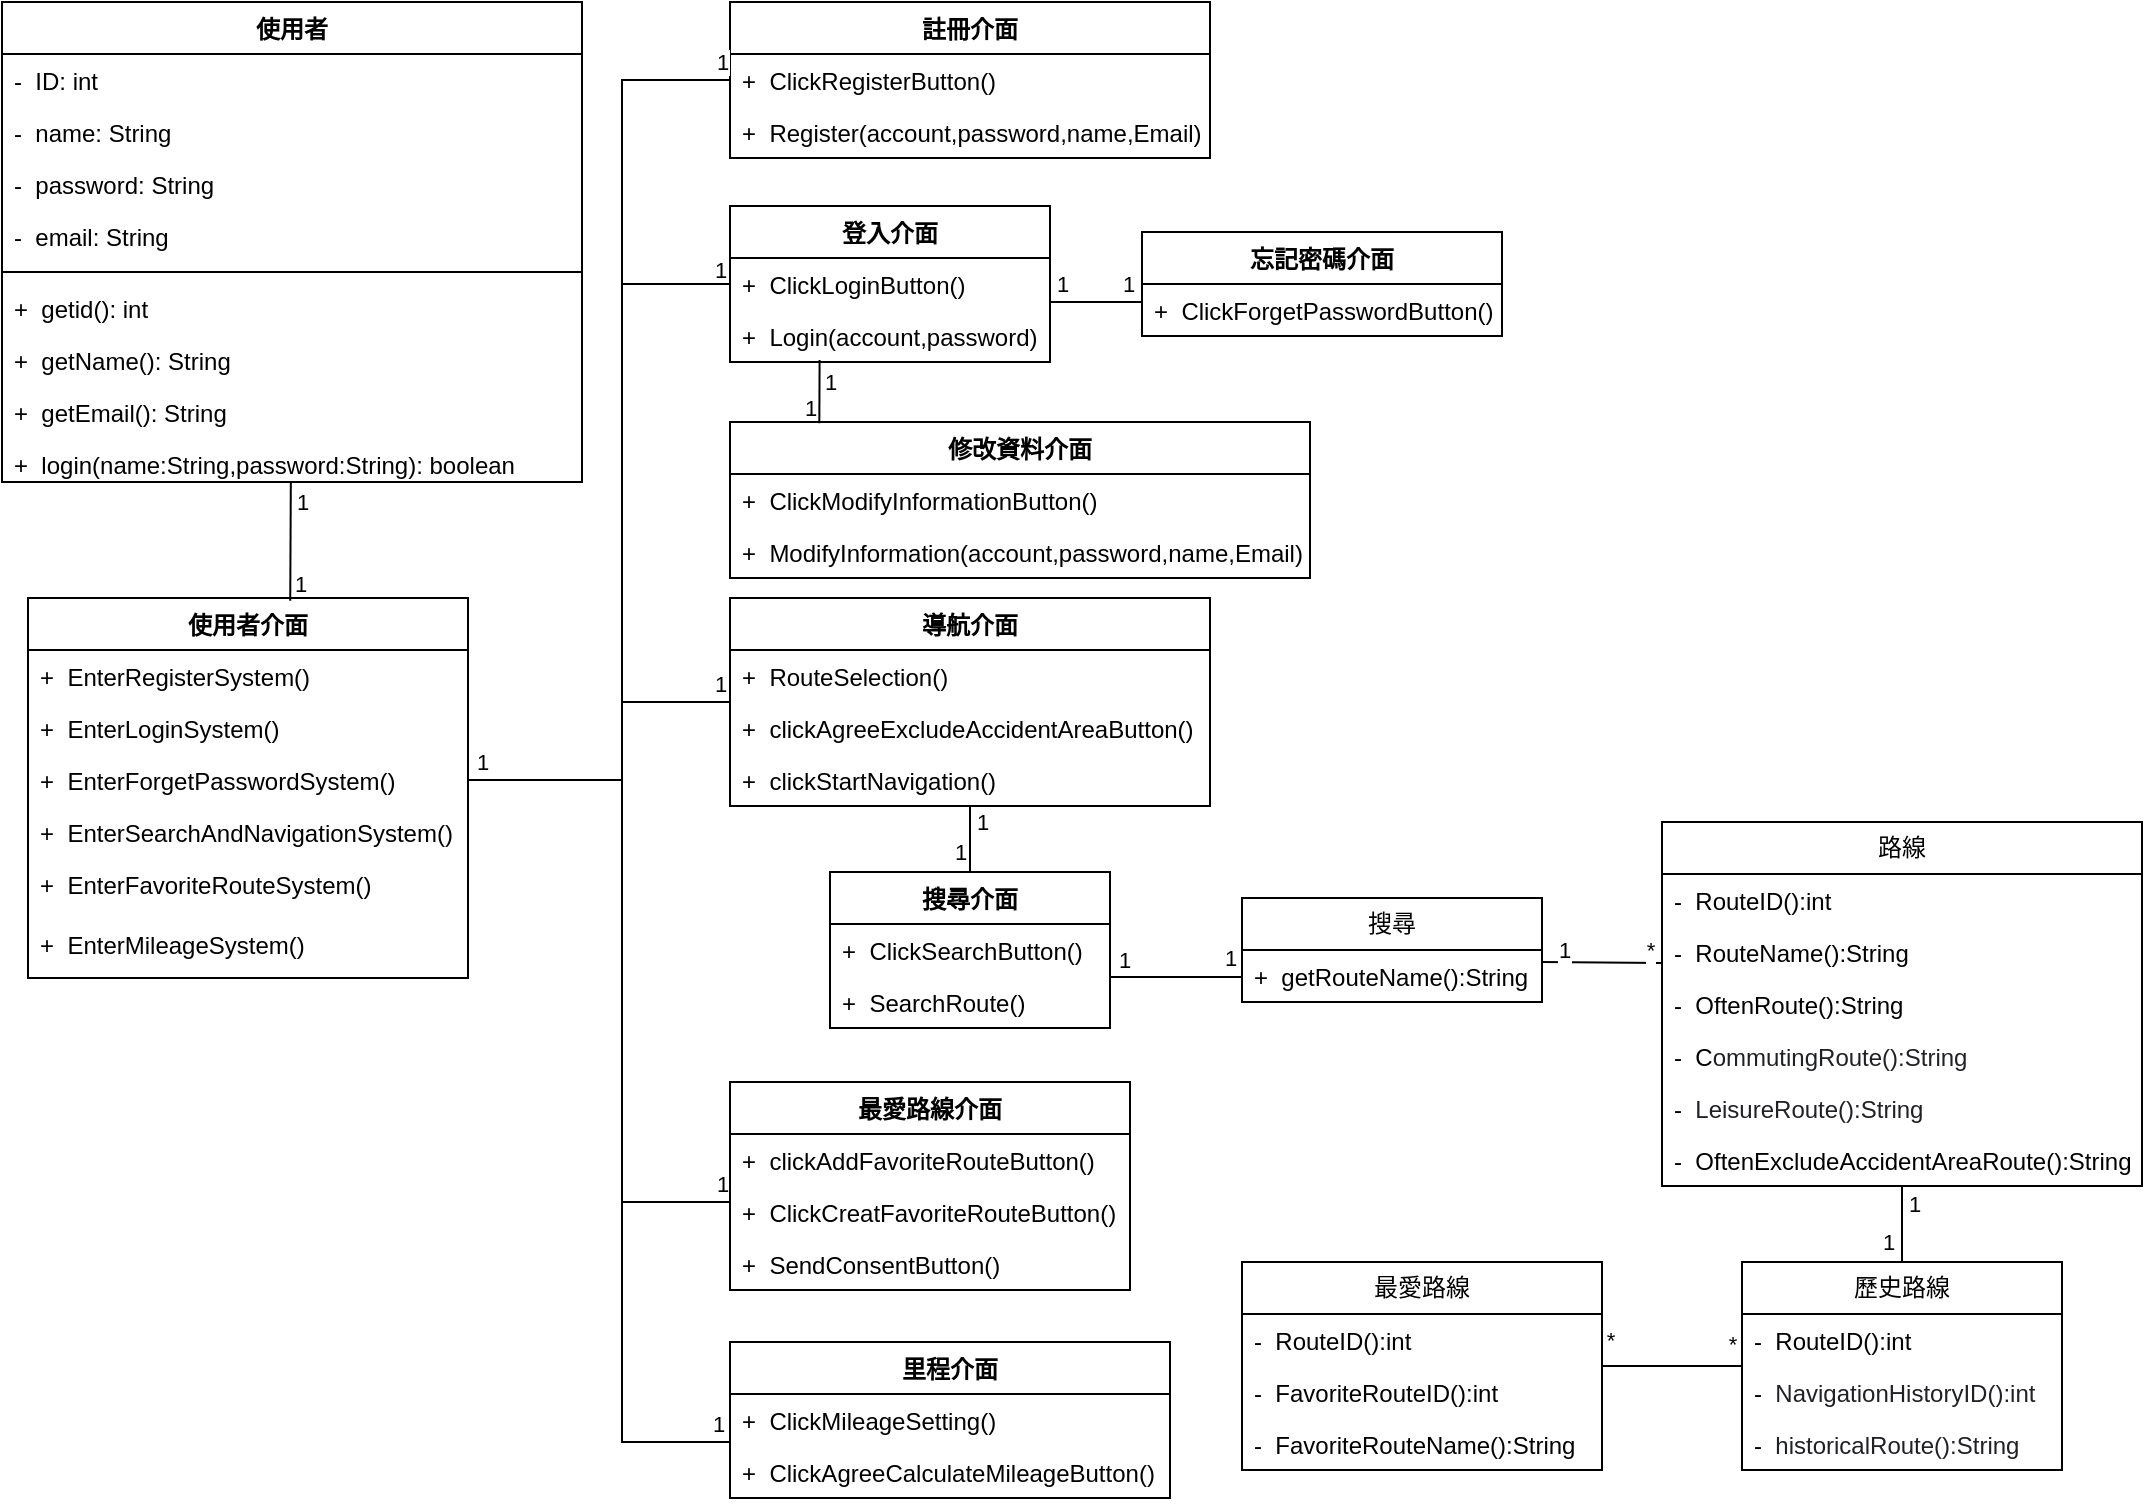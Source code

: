 <mxfile version="22.0.3" type="device">
  <diagram name="第1頁" id="afbnIpFnpkoBPhDdIonz">
    <mxGraphModel dx="910" dy="534" grid="1" gridSize="10" guides="1" tooltips="1" connect="1" arrows="1" fold="1" page="1" pageScale="1" pageWidth="827" pageHeight="1169" math="0" shadow="0">
      <root>
        <mxCell id="0" />
        <mxCell id="1" parent="0" />
        <mxCell id="Am_2OvD1sLbjYcfCMmoj-73" value="使用者" style="swimlane;fontStyle=1;align=center;verticalAlign=top;childLayout=stackLayout;horizontal=1;startSize=26;horizontalStack=0;resizeParent=1;resizeParentMax=0;resizeLast=0;collapsible=1;marginBottom=0;whiteSpace=wrap;html=1;" vertex="1" parent="1">
          <mxGeometry x="90" y="150" width="290" height="240" as="geometry" />
        </mxCell>
        <mxCell id="Am_2OvD1sLbjYcfCMmoj-74" value="-&amp;nbsp; ID: int&lt;div&gt;&lt;br&gt;&lt;/div&gt;" style="text;strokeColor=none;fillColor=none;align=left;verticalAlign=top;spacingLeft=4;spacingRight=4;overflow=hidden;rotatable=0;points=[[0,0.5],[1,0.5]];portConstraint=eastwest;whiteSpace=wrap;html=1;" vertex="1" parent="Am_2OvD1sLbjYcfCMmoj-73">
          <mxGeometry y="26" width="290" height="26" as="geometry" />
        </mxCell>
        <mxCell id="Am_2OvD1sLbjYcfCMmoj-75" value="-&amp;nbsp; name: String" style="text;strokeColor=none;fillColor=none;align=left;verticalAlign=top;spacingLeft=4;spacingRight=4;overflow=hidden;rotatable=0;points=[[0,0.5],[1,0.5]];portConstraint=eastwest;whiteSpace=wrap;html=1;" vertex="1" parent="Am_2OvD1sLbjYcfCMmoj-73">
          <mxGeometry y="52" width="290" height="26" as="geometry" />
        </mxCell>
        <mxCell id="Am_2OvD1sLbjYcfCMmoj-76" value="-&amp;nbsp; password: String" style="text;strokeColor=none;fillColor=none;align=left;verticalAlign=top;spacingLeft=4;spacingRight=4;overflow=hidden;rotatable=0;points=[[0,0.5],[1,0.5]];portConstraint=eastwest;whiteSpace=wrap;html=1;" vertex="1" parent="Am_2OvD1sLbjYcfCMmoj-73">
          <mxGeometry y="78" width="290" height="26" as="geometry" />
        </mxCell>
        <mxCell id="Am_2OvD1sLbjYcfCMmoj-77" value="-&amp;nbsp; email: String" style="text;strokeColor=none;fillColor=none;align=left;verticalAlign=top;spacingLeft=4;spacingRight=4;overflow=hidden;rotatable=0;points=[[0,0.5],[1,0.5]];portConstraint=eastwest;whiteSpace=wrap;html=1;" vertex="1" parent="Am_2OvD1sLbjYcfCMmoj-73">
          <mxGeometry y="104" width="290" height="26" as="geometry" />
        </mxCell>
        <mxCell id="Am_2OvD1sLbjYcfCMmoj-78" value="" style="line;strokeWidth=1;fillColor=none;align=left;verticalAlign=middle;spacingTop=-1;spacingLeft=3;spacingRight=3;rotatable=0;labelPosition=right;points=[];portConstraint=eastwest;strokeColor=inherit;" vertex="1" parent="Am_2OvD1sLbjYcfCMmoj-73">
          <mxGeometry y="130" width="290" height="10" as="geometry" />
        </mxCell>
        <mxCell id="Am_2OvD1sLbjYcfCMmoj-79" value="+&amp;nbsp; getid(): int" style="text;strokeColor=none;fillColor=none;align=left;verticalAlign=top;spacingLeft=4;spacingRight=4;overflow=hidden;rotatable=0;points=[[0,0.5],[1,0.5]];portConstraint=eastwest;whiteSpace=wrap;html=1;" vertex="1" parent="Am_2OvD1sLbjYcfCMmoj-73">
          <mxGeometry y="140" width="290" height="26" as="geometry" />
        </mxCell>
        <mxCell id="Am_2OvD1sLbjYcfCMmoj-80" value="+&amp;nbsp; getName(): String" style="text;strokeColor=none;fillColor=none;align=left;verticalAlign=top;spacingLeft=4;spacingRight=4;overflow=hidden;rotatable=0;points=[[0,0.5],[1,0.5]];portConstraint=eastwest;whiteSpace=wrap;html=1;" vertex="1" parent="Am_2OvD1sLbjYcfCMmoj-73">
          <mxGeometry y="166" width="290" height="26" as="geometry" />
        </mxCell>
        <mxCell id="Am_2OvD1sLbjYcfCMmoj-81" value="+&amp;nbsp; getEmail(): String" style="text;strokeColor=none;fillColor=none;align=left;verticalAlign=top;spacingLeft=4;spacingRight=4;overflow=hidden;rotatable=0;points=[[0,0.5],[1,0.5]];portConstraint=eastwest;whiteSpace=wrap;html=1;" vertex="1" parent="Am_2OvD1sLbjYcfCMmoj-73">
          <mxGeometry y="192" width="290" height="26" as="geometry" />
        </mxCell>
        <mxCell id="Am_2OvD1sLbjYcfCMmoj-82" value="+&amp;nbsp; login(name:String,password:String): boolean" style="text;strokeColor=none;fillColor=none;align=left;verticalAlign=top;spacingLeft=4;spacingRight=4;overflow=hidden;rotatable=0;points=[[0,0.5],[1,0.5]];portConstraint=eastwest;whiteSpace=wrap;html=1;" vertex="1" parent="Am_2OvD1sLbjYcfCMmoj-73">
          <mxGeometry y="218" width="290" height="22" as="geometry" />
        </mxCell>
        <mxCell id="Am_2OvD1sLbjYcfCMmoj-83" value="使用者介面" style="swimlane;fontStyle=1;align=center;verticalAlign=top;childLayout=stackLayout;horizontal=1;startSize=26;horizontalStack=0;resizeParent=1;resizeParentMax=0;resizeLast=0;collapsible=1;marginBottom=0;whiteSpace=wrap;html=1;" vertex="1" parent="1">
          <mxGeometry x="103" y="448" width="220" height="190" as="geometry" />
        </mxCell>
        <mxCell id="Am_2OvD1sLbjYcfCMmoj-84" value="+&amp;nbsp;&amp;nbsp;&lt;span style=&quot;color: rgba(0, 0, 0, 0); font-family: monospace; font-size: 0px; text-wrap: nowrap;&quot;&gt;%3CmxGraphModel%3E%3Croot%3E%3CmxCell%20id%3D%220%22%2F%3E%3CmxCell%20id%3D%221%22%20parent%3D%220%22%2F%3E%3CmxCell%20id%3D%222%22%20value%3D%22%E4%BD%BF%E7%94%A8%E8%80%85%22%20style%3D%22swimlane%3BfontStyle%3D1%3Balign%3Dcenter%3BverticalAlign%3Dtop%3BchildLayout%3DstackLayout%3Bhorizontal%3D1%3BstartSize%3D26%3BhorizontalStack%3D0%3BresizeParent%3D1%3BresizeParentMax%3D0%3BresizeLast%3D0%3Bcollapsible%3D1%3BmarginBottom%3D0%3BwhiteSpace%3Dwrap%3Bhtml%3D1%3B%22%20vertex%3D%221%22%20parent%3D%221%22%3E%3CmxGeometry%20x%3D%2290%22%20y%3D%22150%22%20width%3D%22290%22%20height%3D%22240%22%20as%3D%22geometry%22%2F%3E%3C%2FmxCell%3E%3CmxCell%20id%3D%223%22%20value%3D%22-%26amp%3Bnbsp%3B%20ID%3A%20int%26lt%3Bdiv%26gt%3B%26lt%3Bbr%26gt%3B%26lt%3B%2Fdiv%26gt%3B%22%20style%3D%22text%3BstrokeColor%3Dnone%3BfillColor%3Dnone%3Balign%3Dleft%3BverticalAlign%3Dtop%3BspacingLeft%3D4%3BspacingRight%3D4%3Boverflow%3Dhidden%3Brotatable%3D0%3Bpoints%3D%5B%5B0%2C0.5%5D%2C%5B1%2C0.5%5D%5D%3BportConstraint%3Deastwest%3BwhiteSpace%3Dwrap%3Bhtml%3D1%3B%22%20vertex%3D%221%22%20parent%3D%222%22%3E%3CmxGeometry%20y%3D%2226%22%20width%3D%22290%22%20height%3D%2226%22%20as%3D%22geometry%22%2F%3E%3C%2FmxCell%3E%3CmxCell%20id%3D%224%22%20value%3D%22-%26amp%3Bnbsp%3B%20name%3A%20String%22%20style%3D%22text%3BstrokeColor%3Dnone%3BfillColor%3Dnone%3Balign%3Dleft%3BverticalAlign%3Dtop%3BspacingLeft%3D4%3BspacingRight%3D4%3Boverflow%3Dhidden%3Brotatable%3D0%3Bpoints%3D%5B%5B0%2C0.5%5D%2C%5B1%2C0.5%5D%5D%3BportConstraint%3Deastwest%3BwhiteSpace%3Dwrap%3Bhtml%3D1%3B%22%20vertex%3D%221%22%20parent%3D%222%22%3E%3CmxGeometry%20y%3D%2252%22%20width%3D%22290%22%20height%3D%2226%22%20as%3D%22geometry%22%2F%3E%3C%2FmxCell%3E%3CmxCell%20id%3D%225%22%20value%3D%22-%26amp%3Bnbsp%3B%20password%3A%20String%22%20style%3D%22text%3BstrokeColor%3Dnone%3BfillColor%3Dnone%3Balign%3Dleft%3BverticalAlign%3Dtop%3BspacingLeft%3D4%3BspacingRight%3D4%3Boverflow%3Dhidden%3Brotatable%3D0%3Bpoints%3D%5B%5B0%2C0.5%5D%2C%5B1%2C0.5%5D%5D%3BportConstraint%3Deastwest%3BwhiteSpace%3Dwrap%3Bhtml%3D1%3B%22%20vertex%3D%221%22%20parent%3D%222%22%3E%3CmxGeometry%20y%3D%2278%22%20width%3D%22290%22%20height%3D%2226%22%20as%3D%22geometry%22%2F%3E%3C%2FmxCell%3E%3CmxCell%20id%3D%226%22%20value%3D%22-%26amp%3Bnbsp%3B%20email%3A%20String%22%20style%3D%22text%3BstrokeColor%3Dnone%3BfillColor%3Dnone%3Balign%3Dleft%3BverticalAlign%3Dtop%3BspacingLeft%3D4%3BspacingRight%3D4%3Boverflow%3Dhidden%3Brotatable%3D0%3Bpoints%3D%5B%5B0%2C0.5%5D%2C%5B1%2C0.5%5D%5D%3BportConstraint%3Deastwest%3BwhiteSpace%3Dwrap%3Bhtml%3D1%3B%22%20vertex%3D%221%22%20parent%3D%222%22%3E%3CmxGeometry%20y%3D%22104%22%20width%3D%22290%22%20height%3D%2226%22%20as%3D%22geometry%22%2F%3E%3C%2FmxCell%3E%3CmxCell%20id%3D%227%22%20value%3D%22%22%20style%3D%22line%3BstrokeWidth%3D1%3BfillColor%3Dnone%3Balign%3Dleft%3BverticalAlign%3Dmiddle%3BspacingTop%3D-1%3BspacingLeft%3D3%3BspacingRight%3D3%3Brotatable%3D0%3BlabelPosition%3Dright%3Bpoints%3D%5B%5D%3BportConstraint%3Deastwest%3BstrokeColor%3Dinherit%3B%22%20vertex%3D%221%22%20parent%3D%222%22%3E%3CmxGeometry%20y%3D%22130%22%20width%3D%22290%22%20height%3D%2210%22%20as%3D%22geometry%22%2F%3E%3C%2FmxCell%3E%3CmxCell%20id%3D%228%22%20value%3D%22%2B%26amp%3Bnbsp%3B%20getid()%3A%20int%22%20style%3D%22text%3BstrokeColor%3Dnone%3BfillColor%3Dnone%3Balign%3Dleft%3BverticalAlign%3Dtop%3BspacingLeft%3D4%3BspacingRight%3D4%3Boverflow%3Dhidden%3Brotatable%3D0%3Bpoints%3D%5B%5B0%2C0.5%5D%2C%5B1%2C0.5%5D%5D%3BportConstraint%3Deastwest%3BwhiteSpace%3Dwrap%3Bhtml%3D1%3B%22%20vertex%3D%221%22%20parent%3D%222%22%3E%3CmxGeometry%20y%3D%22140%22%20width%3D%22290%22%20height%3D%2226%22%20as%3D%22geometry%22%2F%3E%3C%2FmxCell%3E%3CmxCell%20id%3D%229%22%20value%3D%22%2B%26amp%3Bnbsp%3B%20getName()%3A%20String%22%20style%3D%22text%3BstrokeColor%3Dnone%3BfillColor%3Dnone%3Balign%3Dleft%3BverticalAlign%3Dtop%3BspacingLeft%3D4%3BspacingRight%3D4%3Boverflow%3Dhidden%3Brotatable%3D0%3Bpoints%3D%5B%5B0%2C0.5%5D%2C%5B1%2C0.5%5D%5D%3BportConstraint%3Deastwest%3BwhiteSpace%3Dwrap%3Bhtml%3D1%3B%22%20vertex%3D%221%22%20parent%3D%222%22%3E%3CmxGeometry%20y%3D%22166%22%20width%3D%22290%22%20height%3D%2226%22%20as%3D%22geometry%22%2F%3E%3C%2FmxCell%3E%3CmxCell%20id%3D%2210%22%20value%3D%22%2B%26amp%3Bnbsp%3B%20getEmail()%3A%20String%22%20style%3D%22text%3BstrokeColor%3Dnone%3BfillColor%3Dnone%3Balign%3Dleft%3BverticalAlign%3Dtop%3BspacingLeft%3D4%3BspacingRight%3D4%3Boverflow%3Dhidden%3Brotatable%3D0%3Bpoints%3D%5B%5B0%2C0.5%5D%2C%5B1%2C0.5%5D%5D%3BportConstraint%3Deastwest%3BwhiteSpace%3Dwrap%3Bhtml%3D1%3B%22%20vertex%3D%221%22%20parent%3D%222%22%3E%3CmxGeometry%20y%3D%22192%22%20width%3D%22290%22%20height%3D%2226%22%20as%3D%22geometry%22%2F%3E%3C%2FmxCell%3E%3CmxCell%20id%3D%2211%22%20value%3D%22%2B%26amp%3Bnbsp%3B%20login(name%3AString%2Cpassword%3AString)%3A%20boolean%22%20style%3D%22text%3BstrokeColor%3Dnone%3BfillColor%3Dnone%3Balign%3Dleft%3BverticalAlign%3Dtop%3BspacingLeft%3D4%3BspacingRight%3D4%3Boverflow%3Dhidden%3Brotatable%3D0%3Bpoints%3D%5B%5B0%2C0.5%5D%2C%5B1%2C0.5%5D%5D%3BportConstraint%3Deastwest%3BwhiteSpace%3Dwrap%3Bhtml%3D1%3B%22%20vertex%3D%221%22%20parent%3D%222%22%3E%3CmxGeometry%20y%3D%22218%22%20width%3D%22290%22%20height%3D%2222%22%20as%3D%22geometry%22%2F%3E%3C%2FmxCell%3E%3C%2Froot%3E%3C%2FmxGraphModel%3E&lt;/span&gt;&lt;span style=&quot;text-align: center; text-wrap: nowrap; background-color: rgb(255, 255, 255);&quot;&gt;&lt;font style=&quot;font-size: 12px;&quot;&gt;EnterRegisterSystem()&lt;/font&gt;&lt;/span&gt;" style="text;strokeColor=none;fillColor=none;align=left;verticalAlign=top;spacingLeft=4;spacingRight=4;overflow=hidden;rotatable=0;points=[[0,0.5],[1,0.5]];portConstraint=eastwest;whiteSpace=wrap;html=1;" vertex="1" parent="Am_2OvD1sLbjYcfCMmoj-83">
          <mxGeometry y="26" width="220" height="26" as="geometry" />
        </mxCell>
        <mxCell id="Am_2OvD1sLbjYcfCMmoj-85" value="+&amp;nbsp;&amp;nbsp;&lt;span style=&quot;text-align: center; text-wrap: nowrap; background-color: rgb(255, 255, 255);&quot;&gt;&lt;font style=&quot;font-size: 12px;&quot;&gt;EnterLoginSystem()&lt;/font&gt;&lt;/span&gt;" style="text;strokeColor=none;fillColor=none;align=left;verticalAlign=top;spacingLeft=4;spacingRight=4;overflow=hidden;rotatable=0;points=[[0,0.5],[1,0.5]];portConstraint=eastwest;whiteSpace=wrap;html=1;" vertex="1" parent="Am_2OvD1sLbjYcfCMmoj-83">
          <mxGeometry y="52" width="220" height="26" as="geometry" />
        </mxCell>
        <mxCell id="Am_2OvD1sLbjYcfCMmoj-86" value="&lt;font style=&quot;font-size: 12px;&quot;&gt;+&amp;nbsp;&amp;nbsp;&lt;span style=&quot;text-align: center; text-wrap: nowrap; background-color: rgb(255, 255, 255);&quot;&gt;EnterForget&lt;/span&gt;&lt;span style=&quot;text-align: center; text-wrap: nowrap; background-color: initial;&quot;&gt;PasswordSystem()&lt;/span&gt;&lt;/font&gt;" style="text;strokeColor=none;fillColor=none;align=left;verticalAlign=top;spacingLeft=4;spacingRight=4;overflow=hidden;rotatable=0;points=[[0,0.5],[1,0.5]];portConstraint=eastwest;whiteSpace=wrap;html=1;" vertex="1" parent="Am_2OvD1sLbjYcfCMmoj-83">
          <mxGeometry y="78" width="220" height="26" as="geometry" />
        </mxCell>
        <mxCell id="Am_2OvD1sLbjYcfCMmoj-87" value="&lt;font style=&quot;font-size: 12px;&quot;&gt;+&amp;nbsp;&amp;nbsp;&lt;span style=&quot;text-align: center; text-wrap: nowrap; background-color: rgb(255, 255, 255);&quot;&gt;EnterSearchAnd&lt;/span&gt;&lt;span style=&quot;text-align: center; text-wrap: nowrap; background-color: initial;&quot;&gt;NavigationSystem()&lt;/span&gt;&lt;/font&gt;" style="text;strokeColor=none;fillColor=none;align=left;verticalAlign=top;spacingLeft=4;spacingRight=4;overflow=hidden;rotatable=0;points=[[0,0.5],[1,0.5]];portConstraint=eastwest;whiteSpace=wrap;html=1;" vertex="1" parent="Am_2OvD1sLbjYcfCMmoj-83">
          <mxGeometry y="104" width="220" height="26" as="geometry" />
        </mxCell>
        <mxCell id="Am_2OvD1sLbjYcfCMmoj-88" value="&lt;font style=&quot;font-size: 12px;&quot;&gt;+&amp;nbsp;&amp;nbsp;&lt;span style=&quot;text-align: center; text-wrap: nowrap; background-color: rgb(255, 255, 255);&quot;&gt;EnterFavorite&lt;/span&gt;&lt;span style=&quot;text-align: center; text-wrap: nowrap; background-color: initial;&quot;&gt;RouteSystem()&lt;/span&gt;&lt;/font&gt;" style="text;strokeColor=none;fillColor=none;align=left;verticalAlign=top;spacingLeft=4;spacingRight=4;overflow=hidden;rotatable=0;points=[[0,0.5],[1,0.5]];portConstraint=eastwest;whiteSpace=wrap;html=1;" vertex="1" parent="Am_2OvD1sLbjYcfCMmoj-83">
          <mxGeometry y="130" width="220" height="30" as="geometry" />
        </mxCell>
        <mxCell id="Am_2OvD1sLbjYcfCMmoj-89" value="&lt;font style=&quot;font-size: 12px;&quot;&gt;&lt;font style=&quot;font-size: 12px;&quot;&gt;+&amp;nbsp;&amp;nbsp;&lt;/font&gt;&lt;span style=&quot;text-align: center; text-wrap: nowrap; background-color: rgb(255, 255, 255);&quot;&gt;EnterMileageSystem()&lt;/span&gt;&lt;/font&gt;" style="text;strokeColor=none;fillColor=none;align=left;verticalAlign=top;spacingLeft=4;spacingRight=4;overflow=hidden;rotatable=0;points=[[0,0.5],[1,0.5]];portConstraint=eastwest;whiteSpace=wrap;html=1;" vertex="1" parent="Am_2OvD1sLbjYcfCMmoj-83">
          <mxGeometry y="160" width="220" height="30" as="geometry" />
        </mxCell>
        <mxCell id="Am_2OvD1sLbjYcfCMmoj-90" value="註冊介面" style="swimlane;fontStyle=1;align=center;verticalAlign=top;childLayout=stackLayout;horizontal=1;startSize=26;horizontalStack=0;resizeParent=1;resizeParentMax=0;resizeLast=0;collapsible=1;marginBottom=0;whiteSpace=wrap;html=1;" vertex="1" parent="1">
          <mxGeometry x="454" y="150" width="240" height="78" as="geometry" />
        </mxCell>
        <mxCell id="Am_2OvD1sLbjYcfCMmoj-91" value="&lt;font style=&quot;font-size: 12px;&quot;&gt;+&amp;nbsp;&amp;nbsp;&lt;span style=&quot;text-align: center; text-wrap: nowrap; background-color: rgb(255, 255, 255);&quot;&gt;ClickRegisterButton()&lt;/span&gt;&lt;/font&gt;" style="text;strokeColor=none;fillColor=none;align=left;verticalAlign=top;spacingLeft=4;spacingRight=4;overflow=hidden;rotatable=0;points=[[0,0.5],[1,0.5]];portConstraint=eastwest;whiteSpace=wrap;html=1;" vertex="1" parent="Am_2OvD1sLbjYcfCMmoj-90">
          <mxGeometry y="26" width="240" height="26" as="geometry" />
        </mxCell>
        <mxCell id="Am_2OvD1sLbjYcfCMmoj-92" value="&lt;font style=&quot;font-size: 12px;&quot;&gt;+&amp;nbsp;&amp;nbsp;&lt;span style=&quot;text-align: center; text-wrap: nowrap; background-color: rgb(255, 255, 255);&quot;&gt;Register(account,&lt;/span&gt;&lt;span style=&quot;text-align: center; text-wrap: nowrap; background-color: initial;&quot;&gt;password,name,Email)&lt;/span&gt;&lt;/font&gt;" style="text;strokeColor=none;fillColor=none;align=left;verticalAlign=top;spacingLeft=4;spacingRight=4;overflow=hidden;rotatable=0;points=[[0,0.5],[1,0.5]];portConstraint=eastwest;whiteSpace=wrap;html=1;" vertex="1" parent="Am_2OvD1sLbjYcfCMmoj-90">
          <mxGeometry y="52" width="240" height="26" as="geometry" />
        </mxCell>
        <mxCell id="Am_2OvD1sLbjYcfCMmoj-93" value="最愛路線介面" style="swimlane;fontStyle=1;align=center;verticalAlign=top;childLayout=stackLayout;horizontal=1;startSize=26;horizontalStack=0;resizeParent=1;resizeParentMax=0;resizeLast=0;collapsible=1;marginBottom=0;whiteSpace=wrap;html=1;" vertex="1" parent="1">
          <mxGeometry x="454" y="690" width="200" height="104" as="geometry" />
        </mxCell>
        <mxCell id="Am_2OvD1sLbjYcfCMmoj-94" value="&lt;font style=&quot;font-size: 12px;&quot;&gt;+&amp;nbsp;&amp;nbsp;&lt;span style=&quot;text-align: center; text-wrap: nowrap; background-color: rgb(255, 255, 255);&quot;&gt;clickAddFavoriteRouteButton()&lt;/span&gt;&lt;/font&gt;" style="text;strokeColor=none;fillColor=none;align=left;verticalAlign=top;spacingLeft=4;spacingRight=4;overflow=hidden;rotatable=0;points=[[0,0.5],[1,0.5]];portConstraint=eastwest;whiteSpace=wrap;html=1;" vertex="1" parent="Am_2OvD1sLbjYcfCMmoj-93">
          <mxGeometry y="26" width="200" height="26" as="geometry" />
        </mxCell>
        <mxCell id="Am_2OvD1sLbjYcfCMmoj-95" value="&lt;font style=&quot;font-size: 12px;&quot;&gt;+&amp;nbsp;&amp;nbsp;&lt;span style=&quot;text-align: center; text-wrap: nowrap; background-color: rgb(255, 255, 255);&quot;&gt;ClickCreat&lt;/span&gt;&lt;span style=&quot;text-align: center; text-wrap: nowrap; background-color: initial;&quot;&gt;FavoriteRouteButton()&lt;/span&gt;&lt;/font&gt;" style="text;strokeColor=none;fillColor=none;align=left;verticalAlign=top;spacingLeft=4;spacingRight=4;overflow=hidden;rotatable=0;points=[[0,0.5],[1,0.5]];portConstraint=eastwest;whiteSpace=wrap;html=1;" vertex="1" parent="Am_2OvD1sLbjYcfCMmoj-93">
          <mxGeometry y="52" width="200" height="26" as="geometry" />
        </mxCell>
        <mxCell id="Am_2OvD1sLbjYcfCMmoj-96" value="&lt;font style=&quot;font-size: 12px;&quot;&gt;+&amp;nbsp;&amp;nbsp;&lt;span style=&quot;text-align: center; text-wrap: nowrap; background-color: rgb(255, 255, 255);&quot;&gt;SendConsent&lt;/span&gt;&lt;span style=&quot;text-align: center; text-wrap: nowrap; background-color: initial;&quot;&gt;Button()&lt;/span&gt;&lt;/font&gt;" style="text;strokeColor=none;fillColor=none;align=left;verticalAlign=top;spacingLeft=4;spacingRight=4;overflow=hidden;rotatable=0;points=[[0,0.5],[1,0.5]];portConstraint=eastwest;whiteSpace=wrap;html=1;" vertex="1" parent="Am_2OvD1sLbjYcfCMmoj-93">
          <mxGeometry y="78" width="200" height="26" as="geometry" />
        </mxCell>
        <mxCell id="Am_2OvD1sLbjYcfCMmoj-97" value="導航介面" style="swimlane;fontStyle=1;align=center;verticalAlign=top;childLayout=stackLayout;horizontal=1;startSize=26;horizontalStack=0;resizeParent=1;resizeParentMax=0;resizeLast=0;collapsible=1;marginBottom=0;whiteSpace=wrap;html=1;" vertex="1" parent="1">
          <mxGeometry x="454" y="448" width="240" height="104" as="geometry" />
        </mxCell>
        <mxCell id="Am_2OvD1sLbjYcfCMmoj-98" value="&lt;font style=&quot;font-size: 12px;&quot;&gt;+&amp;nbsp;&amp;nbsp;&lt;span style=&quot;text-align: center; text-wrap: nowrap; background-color: rgb(255, 255, 255);&quot;&gt;RouteSelection()&lt;/span&gt;&lt;/font&gt;" style="text;strokeColor=none;fillColor=none;align=left;verticalAlign=top;spacingLeft=4;spacingRight=4;overflow=hidden;rotatable=0;points=[[0,0.5],[1,0.5]];portConstraint=eastwest;whiteSpace=wrap;html=1;" vertex="1" parent="Am_2OvD1sLbjYcfCMmoj-97">
          <mxGeometry y="26" width="240" height="26" as="geometry" />
        </mxCell>
        <mxCell id="Am_2OvD1sLbjYcfCMmoj-99" value="&lt;font style=&quot;font-size: 12px;&quot;&gt;+&amp;nbsp;&amp;nbsp;&lt;span style=&quot;text-align: center; text-wrap: nowrap; background-color: rgb(255, 255, 255);&quot;&gt;clickAgreeExcludeAccidentAreaButton()&lt;/span&gt;&lt;/font&gt;" style="text;strokeColor=none;fillColor=none;align=left;verticalAlign=top;spacingLeft=4;spacingRight=4;overflow=hidden;rotatable=0;points=[[0,0.5],[1,0.5]];portConstraint=eastwest;whiteSpace=wrap;html=1;" vertex="1" parent="Am_2OvD1sLbjYcfCMmoj-97">
          <mxGeometry y="52" width="240" height="26" as="geometry" />
        </mxCell>
        <mxCell id="Am_2OvD1sLbjYcfCMmoj-100" value="&lt;font style=&quot;font-size: 12px;&quot;&gt;+&amp;nbsp;&amp;nbsp;&lt;span style=&quot;text-align: center; text-wrap: nowrap; background-color: rgb(255, 255, 255);&quot;&gt;clickStartNavigation()&lt;/span&gt;&lt;/font&gt;" style="text;strokeColor=none;fillColor=none;align=left;verticalAlign=top;spacingLeft=4;spacingRight=4;overflow=hidden;rotatable=0;points=[[0,0.5],[1,0.5]];portConstraint=eastwest;whiteSpace=wrap;html=1;" vertex="1" parent="Am_2OvD1sLbjYcfCMmoj-97">
          <mxGeometry y="78" width="240" height="26" as="geometry" />
        </mxCell>
        <mxCell id="Am_2OvD1sLbjYcfCMmoj-101" value="登入介面" style="swimlane;fontStyle=1;align=center;verticalAlign=top;childLayout=stackLayout;horizontal=1;startSize=26;horizontalStack=0;resizeParent=1;resizeParentMax=0;resizeLast=0;collapsible=1;marginBottom=0;whiteSpace=wrap;html=1;" vertex="1" parent="1">
          <mxGeometry x="454" y="252" width="160" height="78" as="geometry" />
        </mxCell>
        <mxCell id="Am_2OvD1sLbjYcfCMmoj-102" value="&lt;font style=&quot;font-size: 12px;&quot;&gt;+&amp;nbsp;&amp;nbsp;&lt;span style=&quot;text-align: center; text-wrap: nowrap; background-color: rgb(255, 255, 255);&quot;&gt;ClickLoginButton()&lt;/span&gt;&lt;/font&gt;" style="text;strokeColor=none;fillColor=none;align=left;verticalAlign=top;spacingLeft=4;spacingRight=4;overflow=hidden;rotatable=0;points=[[0,0.5],[1,0.5]];portConstraint=eastwest;whiteSpace=wrap;html=1;" vertex="1" parent="Am_2OvD1sLbjYcfCMmoj-101">
          <mxGeometry y="26" width="160" height="26" as="geometry" />
        </mxCell>
        <mxCell id="Am_2OvD1sLbjYcfCMmoj-103" value="&lt;font style=&quot;font-size: 12px;&quot;&gt;+&amp;nbsp;&amp;nbsp;&lt;span style=&quot;text-align: center; text-wrap: nowrap; background-color: rgb(255, 255, 255);&quot;&gt;Login(account,&lt;/span&gt;&lt;span style=&quot;text-align: center; text-wrap: nowrap; background-color: initial;&quot;&gt;password)&lt;/span&gt;&lt;/font&gt;" style="text;strokeColor=none;fillColor=none;align=left;verticalAlign=top;spacingLeft=4;spacingRight=4;overflow=hidden;rotatable=0;points=[[0,0.5],[1,0.5]];portConstraint=eastwest;whiteSpace=wrap;html=1;" vertex="1" parent="Am_2OvD1sLbjYcfCMmoj-101">
          <mxGeometry y="52" width="160" height="26" as="geometry" />
        </mxCell>
        <mxCell id="Am_2OvD1sLbjYcfCMmoj-104" value="里程介面" style="swimlane;fontStyle=1;align=center;verticalAlign=top;childLayout=stackLayout;horizontal=1;startSize=26;horizontalStack=0;resizeParent=1;resizeParentMax=0;resizeLast=0;collapsible=1;marginBottom=0;whiteSpace=wrap;html=1;" vertex="1" parent="1">
          <mxGeometry x="454" y="820" width="220" height="78" as="geometry" />
        </mxCell>
        <mxCell id="Am_2OvD1sLbjYcfCMmoj-105" value="&lt;font style=&quot;font-size: 12px;&quot;&gt;+&amp;nbsp;&amp;nbsp;&lt;span style=&quot;text-align: center; text-wrap: nowrap; background-color: rgb(255, 255, 255);&quot;&gt;ClickMileageSetting()&lt;/span&gt;&lt;/font&gt;" style="text;strokeColor=none;fillColor=none;align=left;verticalAlign=top;spacingLeft=4;spacingRight=4;overflow=hidden;rotatable=0;points=[[0,0.5],[1,0.5]];portConstraint=eastwest;whiteSpace=wrap;html=1;" vertex="1" parent="Am_2OvD1sLbjYcfCMmoj-104">
          <mxGeometry y="26" width="220" height="26" as="geometry" />
        </mxCell>
        <mxCell id="Am_2OvD1sLbjYcfCMmoj-106" value="&lt;font style=&quot;font-size: 12px;&quot;&gt;+&amp;nbsp;&amp;nbsp;&lt;span style=&quot;text-align: center; text-wrap: nowrap; background-color: rgb(255, 255, 255);&quot;&gt;ClickAgreeCalculate&lt;/span&gt;&lt;/font&gt;&lt;span style=&quot;text-align: center; text-wrap: nowrap; background-color: initial;&quot;&gt;MileageButton()&lt;/span&gt;" style="text;strokeColor=none;fillColor=none;align=left;verticalAlign=top;spacingLeft=4;spacingRight=4;overflow=hidden;rotatable=0;points=[[0,0.5],[1,0.5]];portConstraint=eastwest;whiteSpace=wrap;html=1;" vertex="1" parent="Am_2OvD1sLbjYcfCMmoj-104">
          <mxGeometry y="52" width="220" height="26" as="geometry" />
        </mxCell>
        <mxCell id="Am_2OvD1sLbjYcfCMmoj-107" value="忘記密碼介面" style="swimlane;fontStyle=1;align=center;verticalAlign=top;childLayout=stackLayout;horizontal=1;startSize=26;horizontalStack=0;resizeParent=1;resizeParentMax=0;resizeLast=0;collapsible=1;marginBottom=0;whiteSpace=wrap;html=1;" vertex="1" parent="1">
          <mxGeometry x="660" y="265" width="180" height="52" as="geometry" />
        </mxCell>
        <mxCell id="Am_2OvD1sLbjYcfCMmoj-108" value="&lt;font style=&quot;font-size: 12px;&quot;&gt;+&amp;nbsp;&amp;nbsp;&lt;span style=&quot;text-align: center; text-wrap: nowrap; background-color: rgb(255, 255, 255);&quot;&gt;ClickForgetPasswordButton()&lt;/span&gt;&lt;/font&gt;" style="text;strokeColor=none;fillColor=none;align=left;verticalAlign=top;spacingLeft=4;spacingRight=4;overflow=hidden;rotatable=0;points=[[0,0.5],[1,0.5]];portConstraint=eastwest;whiteSpace=wrap;html=1;" vertex="1" parent="Am_2OvD1sLbjYcfCMmoj-107">
          <mxGeometry y="26" width="180" height="26" as="geometry" />
        </mxCell>
        <mxCell id="Am_2OvD1sLbjYcfCMmoj-109" value="修改資料介面" style="swimlane;fontStyle=1;align=center;verticalAlign=top;childLayout=stackLayout;horizontal=1;startSize=26;horizontalStack=0;resizeParent=1;resizeParentMax=0;resizeLast=0;collapsible=1;marginBottom=0;whiteSpace=wrap;html=1;" vertex="1" parent="1">
          <mxGeometry x="454" y="360" width="290" height="78" as="geometry" />
        </mxCell>
        <mxCell id="Am_2OvD1sLbjYcfCMmoj-110" value="&lt;font style=&quot;font-size: 12px;&quot;&gt;+&amp;nbsp;&amp;nbsp;&lt;span style=&quot;text-align: center; text-wrap: nowrap; background-color: rgb(255, 255, 255);&quot;&gt;ClickModifyInformationButton()&lt;/span&gt;&lt;/font&gt;" style="text;strokeColor=none;fillColor=none;align=left;verticalAlign=top;spacingLeft=4;spacingRight=4;overflow=hidden;rotatable=0;points=[[0,0.5],[1,0.5]];portConstraint=eastwest;whiteSpace=wrap;html=1;" vertex="1" parent="Am_2OvD1sLbjYcfCMmoj-109">
          <mxGeometry y="26" width="290" height="26" as="geometry" />
        </mxCell>
        <mxCell id="Am_2OvD1sLbjYcfCMmoj-111" value="&lt;font style=&quot;font-size: 12px;&quot;&gt;+&amp;nbsp;&amp;nbsp;&lt;span style=&quot;text-align: center; text-wrap: nowrap; background-color: rgb(255, 255, 255);&quot;&gt;ModifyInformation(account,password,name,Email)&lt;/span&gt;&lt;/font&gt;" style="text;strokeColor=none;fillColor=none;align=left;verticalAlign=top;spacingLeft=4;spacingRight=4;overflow=hidden;rotatable=0;points=[[0,0.5],[1,0.5]];portConstraint=eastwest;whiteSpace=wrap;html=1;" vertex="1" parent="Am_2OvD1sLbjYcfCMmoj-109">
          <mxGeometry y="52" width="290" height="26" as="geometry" />
        </mxCell>
        <mxCell id="Am_2OvD1sLbjYcfCMmoj-112" value="歷史路線" style="swimlane;fontStyle=0;childLayout=stackLayout;horizontal=1;startSize=26;fillColor=none;horizontalStack=0;resizeParent=1;resizeParentMax=0;resizeLast=0;collapsible=1;marginBottom=0;whiteSpace=wrap;html=1;" vertex="1" parent="1">
          <mxGeometry x="960" y="780" width="160" height="104" as="geometry" />
        </mxCell>
        <mxCell id="Am_2OvD1sLbjYcfCMmoj-113" value="-&amp;nbsp; RouteID():int" style="text;strokeColor=none;fillColor=none;align=left;verticalAlign=top;spacingLeft=4;spacingRight=4;overflow=hidden;rotatable=0;points=[[0,0.5],[1,0.5]];portConstraint=eastwest;whiteSpace=wrap;html=1;" vertex="1" parent="Am_2OvD1sLbjYcfCMmoj-112">
          <mxGeometry y="26" width="160" height="26" as="geometry" />
        </mxCell>
        <mxCell id="Am_2OvD1sLbjYcfCMmoj-114" value="&lt;font style=&quot;font-size: 12px;&quot;&gt;-&amp;nbsp;&amp;nbsp;&lt;span style=&quot;color: rgb(32, 33, 36); font-family: inherit;&quot;&gt;NavigationHistoryID():int&lt;/span&gt;&lt;/font&gt;" style="text;strokeColor=none;fillColor=none;align=left;verticalAlign=top;spacingLeft=4;spacingRight=4;overflow=hidden;rotatable=0;points=[[0,0.5],[1,0.5]];portConstraint=eastwest;whiteSpace=wrap;html=1;" vertex="1" parent="Am_2OvD1sLbjYcfCMmoj-112">
          <mxGeometry y="52" width="160" height="26" as="geometry" />
        </mxCell>
        <mxCell id="Am_2OvD1sLbjYcfCMmoj-115" value="&lt;font style=&quot;font-size: 12px;&quot;&gt;&lt;span style=&quot;text-align: center; text-wrap: nowrap;&quot;&gt;&lt;font style=&quot;font-size: 12px;&quot;&gt;-&amp;nbsp;&amp;nbsp;&lt;/font&gt;&lt;/span&gt;&lt;span style=&quot;color: rgb(32, 33, 36); font-family: inherit;&quot;&gt;historicalRoute():String&lt;/span&gt;&lt;/font&gt;" style="text;strokeColor=none;fillColor=none;align=left;verticalAlign=top;spacingLeft=4;spacingRight=4;overflow=hidden;rotatable=0;points=[[0,0.5],[1,0.5]];portConstraint=eastwest;whiteSpace=wrap;html=1;" vertex="1" parent="Am_2OvD1sLbjYcfCMmoj-112">
          <mxGeometry y="78" width="160" height="26" as="geometry" />
        </mxCell>
        <mxCell id="Am_2OvD1sLbjYcfCMmoj-116" value="路線" style="swimlane;fontStyle=0;childLayout=stackLayout;horizontal=1;startSize=26;fillColor=none;horizontalStack=0;resizeParent=1;resizeParentMax=0;resizeLast=0;collapsible=1;marginBottom=0;whiteSpace=wrap;html=1;" vertex="1" parent="1">
          <mxGeometry x="920" y="560" width="240" height="182" as="geometry" />
        </mxCell>
        <mxCell id="Am_2OvD1sLbjYcfCMmoj-117" value="-&amp;nbsp; RouteID():int" style="text;strokeColor=none;fillColor=none;align=left;verticalAlign=top;spacingLeft=4;spacingRight=4;overflow=hidden;rotatable=0;points=[[0,0.5],[1,0.5]];portConstraint=eastwest;whiteSpace=wrap;html=1;" vertex="1" parent="Am_2OvD1sLbjYcfCMmoj-116">
          <mxGeometry y="26" width="240" height="26" as="geometry" />
        </mxCell>
        <mxCell id="Am_2OvD1sLbjYcfCMmoj-118" value="-&amp;nbsp; RouteName():String" style="text;strokeColor=none;fillColor=none;align=left;verticalAlign=top;spacingLeft=4;spacingRight=4;overflow=hidden;rotatable=0;points=[[0,0.5],[1,0.5]];portConstraint=eastwest;whiteSpace=wrap;html=1;" vertex="1" parent="Am_2OvD1sLbjYcfCMmoj-116">
          <mxGeometry y="52" width="240" height="26" as="geometry" />
        </mxCell>
        <mxCell id="Am_2OvD1sLbjYcfCMmoj-119" value="-&amp;nbsp; OftenRoute():String" style="text;strokeColor=none;fillColor=none;align=left;verticalAlign=top;spacingLeft=4;spacingRight=4;overflow=hidden;rotatable=0;points=[[0,0.5],[1,0.5]];portConstraint=eastwest;whiteSpace=wrap;html=1;" vertex="1" parent="Am_2OvD1sLbjYcfCMmoj-116">
          <mxGeometry y="78" width="240" height="26" as="geometry" />
        </mxCell>
        <mxCell id="Am_2OvD1sLbjYcfCMmoj-120" value="&lt;font style=&quot;font-size: 12px;&quot;&gt;-&amp;nbsp; C&lt;span style=&quot;color: rgb(32, 33, 36); font-family: inherit;&quot;&gt;ommutingRoute():String&lt;/span&gt;&lt;/font&gt;" style="text;strokeColor=none;fillColor=none;align=left;verticalAlign=top;spacingLeft=4;spacingRight=4;overflow=hidden;rotatable=0;points=[[0,0.5],[1,0.5]];portConstraint=eastwest;whiteSpace=wrap;html=1;" vertex="1" parent="Am_2OvD1sLbjYcfCMmoj-116">
          <mxGeometry y="104" width="240" height="26" as="geometry" />
        </mxCell>
        <mxCell id="Am_2OvD1sLbjYcfCMmoj-121" value="&lt;font style=&quot;font-size: 12px;&quot;&gt;-&amp;nbsp;&amp;nbsp;&lt;span style=&quot;color: rgb(32, 33, 36); font-family: inherit;&quot;&gt;LeisureRoute():String&lt;/span&gt;&lt;/font&gt;" style="text;strokeColor=none;fillColor=none;align=left;verticalAlign=top;spacingLeft=4;spacingRight=4;overflow=hidden;rotatable=0;points=[[0,0.5],[1,0.5]];portConstraint=eastwest;whiteSpace=wrap;html=1;" vertex="1" parent="Am_2OvD1sLbjYcfCMmoj-116">
          <mxGeometry y="130" width="240" height="26" as="geometry" />
        </mxCell>
        <mxCell id="Am_2OvD1sLbjYcfCMmoj-122" value="&lt;span style=&quot;text-align: center; text-wrap: nowrap; background-color: rgb(255, 255, 255);&quot;&gt;&lt;font style=&quot;font-size: 12px;&quot;&gt;-&amp;nbsp; OftenExcludeAccidentAreaRoute():String&lt;/font&gt;&lt;/span&gt;" style="text;strokeColor=none;fillColor=none;align=left;verticalAlign=top;spacingLeft=4;spacingRight=4;overflow=hidden;rotatable=0;points=[[0,0.5],[1,0.5]];portConstraint=eastwest;whiteSpace=wrap;html=1;" vertex="1" parent="Am_2OvD1sLbjYcfCMmoj-116">
          <mxGeometry y="156" width="240" height="26" as="geometry" />
        </mxCell>
        <mxCell id="Am_2OvD1sLbjYcfCMmoj-123" value="最愛路線" style="swimlane;fontStyle=0;childLayout=stackLayout;horizontal=1;startSize=26;fillColor=none;horizontalStack=0;resizeParent=1;resizeParentMax=0;resizeLast=0;collapsible=1;marginBottom=0;whiteSpace=wrap;html=1;" vertex="1" parent="1">
          <mxGeometry x="710" y="780" width="180" height="104" as="geometry" />
        </mxCell>
        <mxCell id="Am_2OvD1sLbjYcfCMmoj-124" value="-&amp;nbsp; RouteID():int" style="text;strokeColor=none;fillColor=none;align=left;verticalAlign=top;spacingLeft=4;spacingRight=4;overflow=hidden;rotatable=0;points=[[0,0.5],[1,0.5]];portConstraint=eastwest;whiteSpace=wrap;html=1;" vertex="1" parent="Am_2OvD1sLbjYcfCMmoj-123">
          <mxGeometry y="26" width="180" height="26" as="geometry" />
        </mxCell>
        <mxCell id="Am_2OvD1sLbjYcfCMmoj-125" value="-&amp;nbsp; FavoriteRouteID():int" style="text;strokeColor=none;fillColor=none;align=left;verticalAlign=top;spacingLeft=4;spacingRight=4;overflow=hidden;rotatable=0;points=[[0,0.5],[1,0.5]];portConstraint=eastwest;whiteSpace=wrap;html=1;" vertex="1" parent="Am_2OvD1sLbjYcfCMmoj-123">
          <mxGeometry y="52" width="180" height="26" as="geometry" />
        </mxCell>
        <mxCell id="Am_2OvD1sLbjYcfCMmoj-126" value="-&amp;nbsp; FavoriteRouteName():String" style="text;strokeColor=none;fillColor=none;align=left;verticalAlign=top;spacingLeft=4;spacingRight=4;overflow=hidden;rotatable=0;points=[[0,0.5],[1,0.5]];portConstraint=eastwest;whiteSpace=wrap;html=1;" vertex="1" parent="Am_2OvD1sLbjYcfCMmoj-123">
          <mxGeometry y="78" width="180" height="26" as="geometry" />
        </mxCell>
        <mxCell id="Am_2OvD1sLbjYcfCMmoj-127" value="搜尋" style="swimlane;fontStyle=0;childLayout=stackLayout;horizontal=1;startSize=26;fillColor=none;horizontalStack=0;resizeParent=1;resizeParentMax=0;resizeLast=0;collapsible=1;marginBottom=0;whiteSpace=wrap;html=1;" vertex="1" parent="1">
          <mxGeometry x="710" y="598" width="150" height="52" as="geometry" />
        </mxCell>
        <mxCell id="Am_2OvD1sLbjYcfCMmoj-128" value="+&amp;nbsp; getRouteName():String" style="text;strokeColor=none;fillColor=none;align=left;verticalAlign=top;spacingLeft=4;spacingRight=4;overflow=hidden;rotatable=0;points=[[0,0.5],[1,0.5]];portConstraint=eastwest;whiteSpace=wrap;html=1;" vertex="1" parent="Am_2OvD1sLbjYcfCMmoj-127">
          <mxGeometry y="26" width="150" height="26" as="geometry" />
        </mxCell>
        <mxCell id="Am_2OvD1sLbjYcfCMmoj-129" value="1" style="endArrow=none;html=1;rounded=0;exitX=0.596;exitY=0.007;exitDx=0;exitDy=0;exitPerimeter=0;" edge="1" parent="1" source="Am_2OvD1sLbjYcfCMmoj-83" target="Am_2OvD1sLbjYcfCMmoj-73">
          <mxGeometry x="0.664" y="-6" width="50" height="50" relative="1" as="geometry">
            <mxPoint x="500" y="410" as="sourcePoint" />
            <mxPoint x="550" y="360" as="targetPoint" />
            <mxPoint as="offset" />
          </mxGeometry>
        </mxCell>
        <mxCell id="Am_2OvD1sLbjYcfCMmoj-130" value="" style="endArrow=none;html=1;rounded=0;exitX=1;exitY=0.5;exitDx=0;exitDy=0;endFill=0;edgeStyle=orthogonalEdgeStyle;" edge="1" parent="1" source="Am_2OvD1sLbjYcfCMmoj-86" target="Am_2OvD1sLbjYcfCMmoj-93">
          <mxGeometry width="50" height="50" relative="1" as="geometry">
            <mxPoint x="290" y="750" as="sourcePoint" />
            <mxPoint x="340" y="700" as="targetPoint" />
            <Array as="points">
              <mxPoint x="400" y="539" />
              <mxPoint x="400" y="750" />
            </Array>
          </mxGeometry>
        </mxCell>
        <mxCell id="Am_2OvD1sLbjYcfCMmoj-131" value="" style="endArrow=none;html=1;rounded=0;exitX=1;exitY=0.5;exitDx=0;exitDy=0;edgeStyle=orthogonalEdgeStyle;endFill=0;" edge="1" parent="1" source="Am_2OvD1sLbjYcfCMmoj-86" target="Am_2OvD1sLbjYcfCMmoj-97">
          <mxGeometry width="50" height="50" relative="1" as="geometry">
            <mxPoint x="640" y="410" as="sourcePoint" />
            <mxPoint x="690" y="360" as="targetPoint" />
            <Array as="points">
              <mxPoint x="400" y="539" />
              <mxPoint x="400" y="500" />
            </Array>
          </mxGeometry>
        </mxCell>
        <mxCell id="Am_2OvD1sLbjYcfCMmoj-132" value="" style="endArrow=none;html=1;rounded=0;endFill=0;" edge="1" parent="1" source="Am_2OvD1sLbjYcfCMmoj-97" target="Am_2OvD1sLbjYcfCMmoj-141">
          <mxGeometry width="50" height="50" relative="1" as="geometry">
            <mxPoint x="551.5" y="519" as="sourcePoint" />
            <mxPoint x="1008.5" y="618" as="targetPoint" />
          </mxGeometry>
        </mxCell>
        <mxCell id="Am_2OvD1sLbjYcfCMmoj-133" value="1" style="edgeLabel;html=1;align=center;verticalAlign=middle;resizable=0;points=[];" vertex="1" connectable="0" parent="Am_2OvD1sLbjYcfCMmoj-132">
          <mxGeometry x="0.03" y="-1" relative="1" as="geometry">
            <mxPoint x="7" y="-9" as="offset" />
          </mxGeometry>
        </mxCell>
        <mxCell id="Am_2OvD1sLbjYcfCMmoj-134" value="" style="endArrow=none;html=1;rounded=0;endFill=0;entryX=0.154;entryY=0.008;entryDx=0;entryDy=0;entryPerimeter=0;exitX=0.28;exitY=0.962;exitDx=0;exitDy=0;exitPerimeter=0;" edge="1" parent="1" source="Am_2OvD1sLbjYcfCMmoj-103" target="Am_2OvD1sLbjYcfCMmoj-109">
          <mxGeometry width="50" height="50" relative="1" as="geometry">
            <mxPoint x="488.5" y="540" as="sourcePoint" />
            <mxPoint x="619.5" y="390" as="targetPoint" />
          </mxGeometry>
        </mxCell>
        <mxCell id="Am_2OvD1sLbjYcfCMmoj-135" value="1" style="edgeLabel;html=1;align=center;verticalAlign=middle;resizable=0;points=[];" vertex="1" connectable="0" parent="Am_2OvD1sLbjYcfCMmoj-134">
          <mxGeometry x="-0.242" relative="1" as="geometry">
            <mxPoint x="5" y="-1" as="offset" />
          </mxGeometry>
        </mxCell>
        <mxCell id="Am_2OvD1sLbjYcfCMmoj-136" value="" style="endArrow=none;html=1;rounded=0;endFill=0;" edge="1" parent="1">
          <mxGeometry width="50" height="50" relative="1" as="geometry">
            <mxPoint x="614" y="300" as="sourcePoint" />
            <mxPoint x="660" y="300" as="targetPoint" />
          </mxGeometry>
        </mxCell>
        <mxCell id="Am_2OvD1sLbjYcfCMmoj-137" value="1" style="edgeLabel;html=1;align=center;verticalAlign=middle;resizable=0;points=[];" vertex="1" connectable="0" parent="Am_2OvD1sLbjYcfCMmoj-136">
          <mxGeometry relative="1" as="geometry">
            <mxPoint x="-17" y="-9" as="offset" />
          </mxGeometry>
        </mxCell>
        <mxCell id="Am_2OvD1sLbjYcfCMmoj-138" value="" style="endArrow=none;html=1;rounded=0;exitX=1;exitY=0.5;exitDx=0;exitDy=0;edgeStyle=orthogonalEdgeStyle;endFill=0;" edge="1" parent="1" source="Am_2OvD1sLbjYcfCMmoj-86" target="Am_2OvD1sLbjYcfCMmoj-101">
          <mxGeometry width="50" height="50" relative="1" as="geometry">
            <mxPoint x="640" y="410" as="sourcePoint" />
            <mxPoint x="690" y="360" as="targetPoint" />
            <Array as="points">
              <mxPoint x="400" y="539" />
              <mxPoint x="400" y="291" />
            </Array>
          </mxGeometry>
        </mxCell>
        <mxCell id="Am_2OvD1sLbjYcfCMmoj-139" value="1" style="endArrow=none;html=1;rounded=0;exitX=1;exitY=0.5;exitDx=0;exitDy=0;edgeStyle=orthogonalEdgeStyle;endFill=0;" edge="1" parent="1" source="Am_2OvD1sLbjYcfCMmoj-86" target="Am_2OvD1sLbjYcfCMmoj-90">
          <mxGeometry x="0.983" y="9" width="50" height="50" relative="1" as="geometry">
            <mxPoint x="640" y="410" as="sourcePoint" />
            <mxPoint x="690" y="360" as="targetPoint" />
            <Array as="points">
              <mxPoint x="400" y="539" />
              <mxPoint x="400" y="189" />
            </Array>
            <mxPoint as="offset" />
          </mxGeometry>
        </mxCell>
        <mxCell id="Am_2OvD1sLbjYcfCMmoj-140" value="1" style="endArrow=none;html=1;rounded=0;exitX=1;exitY=0.5;exitDx=0;exitDy=0;endFill=0;edgeStyle=orthogonalEdgeStyle;" edge="1" parent="1" source="Am_2OvD1sLbjYcfCMmoj-86" target="Am_2OvD1sLbjYcfCMmoj-104">
          <mxGeometry x="-0.97" y="9" width="50" height="50" relative="1" as="geometry">
            <mxPoint x="300" y="760" as="sourcePoint" />
            <mxPoint x="350" y="710" as="targetPoint" />
            <Array as="points">
              <mxPoint x="400" y="539" />
              <mxPoint x="400" y="870" />
            </Array>
            <mxPoint as="offset" />
          </mxGeometry>
        </mxCell>
        <mxCell id="Am_2OvD1sLbjYcfCMmoj-141" value="搜尋介面" style="swimlane;fontStyle=1;align=center;verticalAlign=top;childLayout=stackLayout;horizontal=1;startSize=26;horizontalStack=0;resizeParent=1;resizeParentMax=0;resizeLast=0;collapsible=1;marginBottom=0;whiteSpace=wrap;html=1;" vertex="1" parent="1">
          <mxGeometry x="504" y="585" width="140" height="78" as="geometry" />
        </mxCell>
        <mxCell id="Am_2OvD1sLbjYcfCMmoj-142" value="&lt;font style=&quot;font-size: 12px;&quot;&gt;&lt;font style=&quot;font-size: 12px;&quot;&gt;+&amp;nbsp;&amp;nbsp;&lt;/font&gt;&lt;span style=&quot;text-align: center; text-wrap: nowrap; background-color: rgb(255, 255, 255);&quot;&gt;ClickSearchButton()&lt;/span&gt;&lt;/font&gt;" style="text;strokeColor=none;fillColor=none;align=left;verticalAlign=top;spacingLeft=4;spacingRight=4;overflow=hidden;rotatable=0;points=[[0,0.5],[1,0.5]];portConstraint=eastwest;whiteSpace=wrap;html=1;" vertex="1" parent="Am_2OvD1sLbjYcfCMmoj-141">
          <mxGeometry y="26" width="140" height="26" as="geometry" />
        </mxCell>
        <mxCell id="Am_2OvD1sLbjYcfCMmoj-143" value="&lt;font style=&quot;font-size: 12px;&quot;&gt;+&amp;nbsp;&amp;nbsp;&lt;span style=&quot;text-align: center; text-wrap: nowrap; background-color: rgb(255, 255, 255);&quot;&gt;SearchRoute()&lt;/span&gt;&lt;/font&gt;" style="text;strokeColor=none;fillColor=none;align=left;verticalAlign=top;spacingLeft=4;spacingRight=4;overflow=hidden;rotatable=0;points=[[0,0.5],[1,0.5]];portConstraint=eastwest;whiteSpace=wrap;html=1;" vertex="1" parent="Am_2OvD1sLbjYcfCMmoj-141">
          <mxGeometry y="52" width="140" height="26" as="geometry" />
        </mxCell>
        <mxCell id="Am_2OvD1sLbjYcfCMmoj-144" style="rounded=0;orthogonalLoop=1;jettySize=auto;html=1;endArrow=none;endFill=0;" edge="1" parent="1">
          <mxGeometry relative="1" as="geometry">
            <mxPoint x="644" y="637.5" as="sourcePoint" />
            <mxPoint x="710" y="637.5" as="targetPoint" />
          </mxGeometry>
        </mxCell>
        <mxCell id="Am_2OvD1sLbjYcfCMmoj-145" value="1" style="edgeLabel;html=1;align=center;verticalAlign=middle;resizable=0;points=[];" vertex="1" connectable="0" parent="Am_2OvD1sLbjYcfCMmoj-144">
          <mxGeometry x="-0.018" y="1" relative="1" as="geometry">
            <mxPoint x="-26" y="-8" as="offset" />
          </mxGeometry>
        </mxCell>
        <mxCell id="Am_2OvD1sLbjYcfCMmoj-146" value="" style="endArrow=none;html=1;rounded=0;exitX=1;exitY=0.75;exitDx=0;exitDy=0;" edge="1" parent="1">
          <mxGeometry width="50" height="50" relative="1" as="geometry">
            <mxPoint x="860" y="630" as="sourcePoint" />
            <mxPoint x="920" y="630.462" as="targetPoint" />
          </mxGeometry>
        </mxCell>
        <mxCell id="Am_2OvD1sLbjYcfCMmoj-147" value="1" style="edgeLabel;html=1;align=center;verticalAlign=middle;resizable=0;points=[];" vertex="1" connectable="0" parent="Am_2OvD1sLbjYcfCMmoj-146">
          <mxGeometry x="0.28" y="1" relative="1" as="geometry">
            <mxPoint x="-28" y="-6" as="offset" />
          </mxGeometry>
        </mxCell>
        <mxCell id="Am_2OvD1sLbjYcfCMmoj-148" value="*" style="edgeLabel;html=1;align=center;verticalAlign=middle;resizable=0;points=[];" vertex="1" connectable="0" parent="Am_2OvD1sLbjYcfCMmoj-146">
          <mxGeometry x="0.513" y="-1" relative="1" as="geometry">
            <mxPoint x="8" y="-8" as="offset" />
          </mxGeometry>
        </mxCell>
        <mxCell id="Am_2OvD1sLbjYcfCMmoj-149" value="" style="endArrow=none;html=1;rounded=0;" edge="1" parent="1" source="Am_2OvD1sLbjYcfCMmoj-112" target="Am_2OvD1sLbjYcfCMmoj-116">
          <mxGeometry width="50" height="50" relative="1" as="geometry">
            <mxPoint x="640" y="710" as="sourcePoint" />
            <mxPoint x="690" y="660" as="targetPoint" />
          </mxGeometry>
        </mxCell>
        <mxCell id="Am_2OvD1sLbjYcfCMmoj-150" value="1" style="edgeLabel;html=1;align=center;verticalAlign=middle;resizable=0;points=[];" vertex="1" connectable="0" parent="Am_2OvD1sLbjYcfCMmoj-149">
          <mxGeometry x="0.263" relative="1" as="geometry">
            <mxPoint x="6" y="-5" as="offset" />
          </mxGeometry>
        </mxCell>
        <mxCell id="Am_2OvD1sLbjYcfCMmoj-151" value="1" style="edgeLabel;html=1;align=center;verticalAlign=middle;resizable=0;points=[];" vertex="1" connectable="0" parent="Am_2OvD1sLbjYcfCMmoj-149">
          <mxGeometry x="-0.158" y="-2" relative="1" as="geometry">
            <mxPoint x="-9" y="6" as="offset" />
          </mxGeometry>
        </mxCell>
        <mxCell id="Am_2OvD1sLbjYcfCMmoj-152" value="" style="endArrow=none;html=1;rounded=0;" edge="1" parent="1" source="Am_2OvD1sLbjYcfCMmoj-112" target="Am_2OvD1sLbjYcfCMmoj-123">
          <mxGeometry width="50" height="50" relative="1" as="geometry">
            <mxPoint x="640" y="710" as="sourcePoint" />
            <mxPoint x="690" y="660" as="targetPoint" />
          </mxGeometry>
        </mxCell>
        <mxCell id="Am_2OvD1sLbjYcfCMmoj-153" value="*" style="edgeLabel;html=1;align=center;verticalAlign=middle;resizable=0;points=[];" vertex="1" connectable="0" parent="Am_2OvD1sLbjYcfCMmoj-152">
          <mxGeometry x="-0.097" y="-5" relative="1" as="geometry">
            <mxPoint x="26" y="-6" as="offset" />
          </mxGeometry>
        </mxCell>
        <mxCell id="Am_2OvD1sLbjYcfCMmoj-154" value="*" style="edgeLabel;html=1;align=center;verticalAlign=middle;resizable=0;points=[];" vertex="1" connectable="0" parent="Am_2OvD1sLbjYcfCMmoj-152">
          <mxGeometry x="-0.383" y="1" relative="1" as="geometry">
            <mxPoint x="-45" y="-14" as="offset" />
          </mxGeometry>
        </mxCell>
        <mxCell id="Am_2OvD1sLbjYcfCMmoj-155" value="&lt;font style=&quot;font-size: 11px;&quot;&gt;1&lt;/font&gt;" style="text;html=1;align=center;verticalAlign=middle;resizable=0;points=[];autosize=1;strokeColor=none;fillColor=none;" vertex="1" parent="1">
          <mxGeometry x="224" y="426" width="30" height="30" as="geometry" />
        </mxCell>
        <mxCell id="Am_2OvD1sLbjYcfCMmoj-156" value="&lt;font style=&quot;font-size: 11px;&quot;&gt;1&lt;/font&gt;" style="text;html=1;align=center;verticalAlign=middle;resizable=0;points=[];autosize=1;strokeColor=none;fillColor=none;" vertex="1" parent="1">
          <mxGeometry x="434" y="269" width="30" height="30" as="geometry" />
        </mxCell>
        <mxCell id="Am_2OvD1sLbjYcfCMmoj-157" value="&lt;font style=&quot;font-size: 11px;&quot;&gt;1&lt;/font&gt;" style="text;html=1;align=center;verticalAlign=middle;resizable=0;points=[];autosize=1;strokeColor=none;fillColor=none;" vertex="1" parent="1">
          <mxGeometry x="433" y="846" width="30" height="30" as="geometry" />
        </mxCell>
        <mxCell id="Am_2OvD1sLbjYcfCMmoj-158" value="&lt;font style=&quot;font-size: 11px;&quot;&gt;1&lt;/font&gt;" style="text;html=1;align=center;verticalAlign=middle;resizable=0;points=[];autosize=1;strokeColor=none;fillColor=none;" vertex="1" parent="1">
          <mxGeometry x="435" y="726" width="30" height="30" as="geometry" />
        </mxCell>
        <mxCell id="Am_2OvD1sLbjYcfCMmoj-159" value="&lt;font style=&quot;font-size: 11px;&quot;&gt;1&lt;/font&gt;" style="text;html=1;align=center;verticalAlign=middle;resizable=0;points=[];autosize=1;strokeColor=none;fillColor=none;" vertex="1" parent="1">
          <mxGeometry x="434" y="476" width="30" height="30" as="geometry" />
        </mxCell>
        <mxCell id="Am_2OvD1sLbjYcfCMmoj-160" value="&lt;font style=&quot;font-size: 11px;&quot;&gt;1&lt;/font&gt;" style="text;html=1;align=center;verticalAlign=middle;resizable=0;points=[];autosize=1;strokeColor=none;fillColor=none;" vertex="1" parent="1">
          <mxGeometry x="479" y="338" width="30" height="30" as="geometry" />
        </mxCell>
        <mxCell id="Am_2OvD1sLbjYcfCMmoj-161" value="&lt;font style=&quot;font-size: 11px;&quot;&gt;1&lt;/font&gt;" style="text;html=1;align=center;verticalAlign=middle;resizable=0;points=[];autosize=1;strokeColor=none;fillColor=none;" vertex="1" parent="1">
          <mxGeometry x="638" y="276" width="30" height="30" as="geometry" />
        </mxCell>
        <mxCell id="Am_2OvD1sLbjYcfCMmoj-162" value="&lt;font style=&quot;font-size: 11px;&quot;&gt;1&lt;/font&gt;" style="text;html=1;align=center;verticalAlign=middle;resizable=0;points=[];autosize=1;strokeColor=none;fillColor=none;" vertex="1" parent="1">
          <mxGeometry x="554" y="560" width="30" height="30" as="geometry" />
        </mxCell>
        <mxCell id="Am_2OvD1sLbjYcfCMmoj-163" value="&lt;font style=&quot;font-size: 11px;&quot;&gt;1&lt;/font&gt;" style="text;html=1;align=center;verticalAlign=middle;resizable=0;points=[];autosize=1;strokeColor=none;fillColor=none;" vertex="1" parent="1">
          <mxGeometry x="689" y="613" width="30" height="30" as="geometry" />
        </mxCell>
      </root>
    </mxGraphModel>
  </diagram>
</mxfile>
